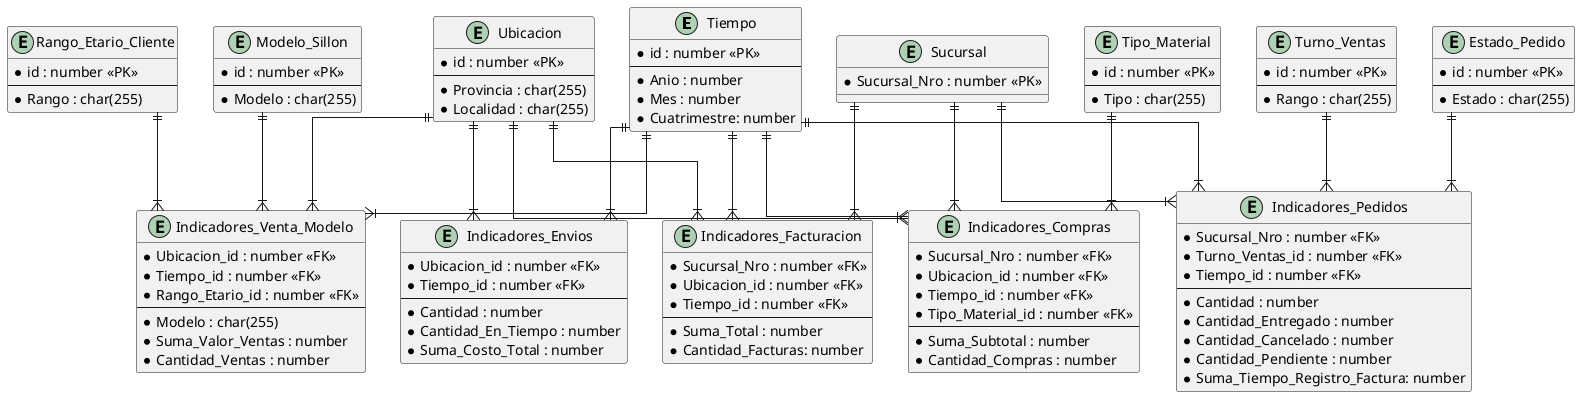 @startuml

skinparam linetype ortho

' ENTITIES DECLARATION
entity "Tiempo" as Tiempo {
    *id : number <<PK>>
    --
    *Anio : number 
    *Mes : number
    *Cuatrimestre: number
}

entity "Ubicacion" as Ubi {
    *id : number <<PK>>
    --
    *Provincia : char(255)
    *Localidad : char(255)
}

entity "Rango_Etario_Cliente" as RangEt {
    *id : number <<PK>>
    --
    *Rango : char(255)
}

entity "Turno_Ventas" as Turnven {
    *id : number <<PK>>
    --
    *Rango : char(255)
} 

entity "Tipo_Material" as TipMat {
    *id : number <<PK>>
    --
    *Tipo : char(255)
}

entity "Modelo_Sillon" as ModSi {
    *id : number <<PK>>
    --
    *Modelo : char(255)
}

entity "Estado_Pedido" as EstPed {
    *id : number <<PK>>
    --
    *Estado : char(255)
}

entity "Sucursal" as Suc {
    *Sucursal_Nro : number <<PK>>
}


entity "Indicadores_Facturacion" as IndFact {
    *Sucursal_Nro : number <<FK>>
    *Ubicacion_id : number <<FK>>
    *Tiempo_id : number <<FK>>
    --
    *Suma_Total : number
    *Cantidad_Facturas: number
}

entity "Indicadores_Venta_Modelo" as IndVent {
    *Ubicacion_id : number <<FK>>
    *Tiempo_id : number <<FK>>
    *Rango_Etario_id : number <<FK>>
    --
    *Modelo : char(255)
    *Suma_Valor_Ventas : number
    *Cantidad_Ventas : number
}

entity "Indicadores_Pedidos" as IndPed {
    *Sucursal_Nro : number <<FK>>
    *Turno_Ventas_id : number <<FK>>
    *Tiempo_id : number <<FK>>
    --
    *Cantidad : number
    *Cantidad_Entregado : number
    *Cantidad_Cancelado : number
    *Cantidad_Pendiente : number
    *Suma_Tiempo_Registro_Factura: number
}

entity "Indicadores_Compras" as IndCom {
    *Sucursal_Nro : number <<FK>>
    *Ubicacion_id : number <<FK>>
    *Tiempo_id : number <<FK>>
    *Tipo_Material_id : number <<FK>>
    --
    *Suma_Subtotal : number
    *Cantidad_Compras : number 
}

entity "Indicadores_Envios" as IndEnv {
    *Ubicacion_id : number <<FK>>
    *Tiempo_id : number <<FK>>
    --
    *Cantidad : number
    *Cantidad_En_Tiempo : number
    *Suma_Costo_Total : number
}

' ENTITIES RELATIONSHIPS
' Tiempo
Tiempo ||--|{ IndFact
Tiempo ||--|{ IndVent
Tiempo ||--|{ IndPed
Tiempo ||--|{ IndCom
Tiempo ||--|{ IndEnv

' Ubicacion
Ubi ||--|{ IndFact
Ubi ||--|{ IndVent
Ubi ||--|{ IndCom
Ubi ||--|{ IndEnv

' Sucursal
Suc ||--|{ IndFact
Suc ||--|{ IndPed
Suc ||--|{ IndCom

' Rango Etario
RangEt ||--|{ IndVent

' Turno de Ventas
Turnven ||--|{ IndPed

' Tipo de Material
TipMat ||--|{ IndCom

ModSi ||--|{ IndVent

EstPed ||--|{ IndPed


@enduml